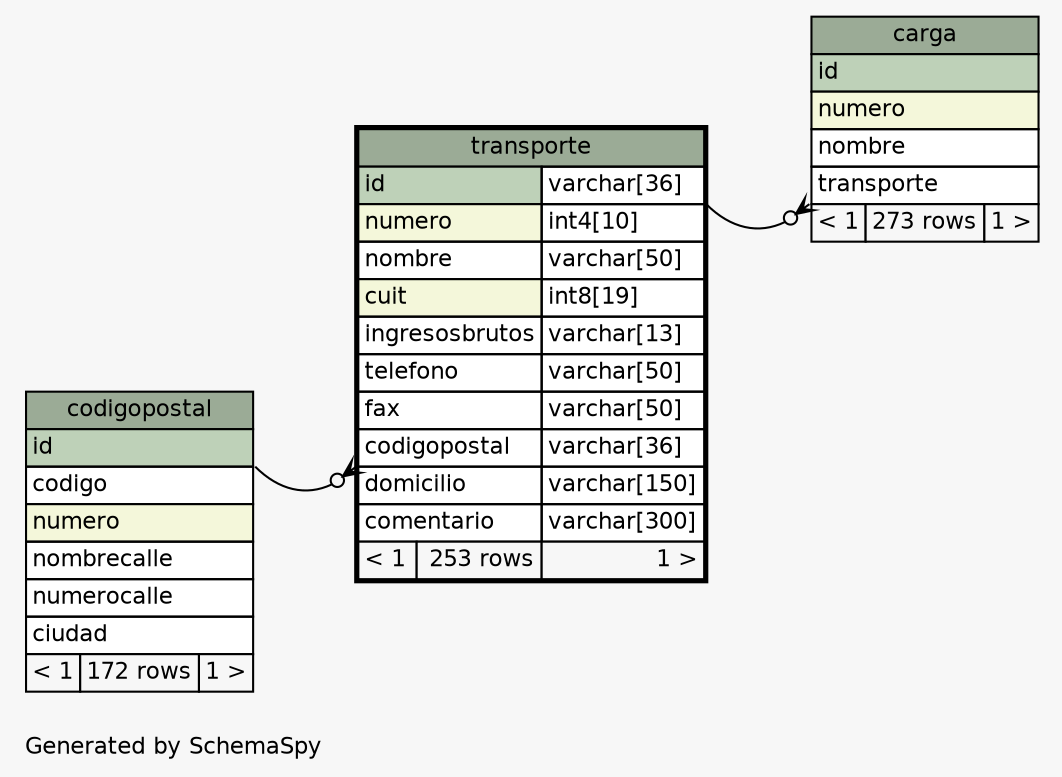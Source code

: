 // dot 2.2.1 on Windows 10 10.0
// SchemaSpy rev 590
digraph "oneDegreeRelationshipsDiagram" {
  graph [
    rankdir="RL"
    bgcolor="#f7f7f7"
    label="\nGenerated by SchemaSpy"
    labeljust="l"
    nodesep="0.18"
    ranksep="0.46"
    fontname="Helvetica"
    fontsize="11"
  ];
  node [
    fontname="Helvetica"
    fontsize="11"
    shape="plaintext"
  ];
  edge [
    arrowsize="0.8"
  ];
  "carga":"transporte":sw -> "transporte":"id.type":se [arrowhead=none dir=back arrowtail=crowodot];
  "transporte":"codigopostal":sw -> "codigopostal":"id":se [arrowhead=none dir=back arrowtail=crowodot];
  "carga" [
    label=<
    <TABLE BORDER="0" CELLBORDER="1" CELLSPACING="0" BGCOLOR="#ffffff">
      <TR><TD COLSPAN="3" BGCOLOR="#9bab96" ALIGN="CENTER">carga</TD></TR>
      <TR><TD PORT="id" COLSPAN="3" BGCOLOR="#bed1b8" ALIGN="LEFT">id</TD></TR>
      <TR><TD PORT="numero" COLSPAN="3" BGCOLOR="#f4f7da" ALIGN="LEFT">numero</TD></TR>
      <TR><TD PORT="nombre" COLSPAN="3" ALIGN="LEFT">nombre</TD></TR>
      <TR><TD PORT="transporte" COLSPAN="3" ALIGN="LEFT">transporte</TD></TR>
      <TR><TD ALIGN="LEFT" BGCOLOR="#f7f7f7">&lt; 1</TD><TD ALIGN="RIGHT" BGCOLOR="#f7f7f7">273 rows</TD><TD ALIGN="RIGHT" BGCOLOR="#f7f7f7">1 &gt;</TD></TR>
    </TABLE>>
    URL="carga.html"
    tooltip="carga"
  ];
  "codigopostal" [
    label=<
    <TABLE BORDER="0" CELLBORDER="1" CELLSPACING="0" BGCOLOR="#ffffff">
      <TR><TD COLSPAN="3" BGCOLOR="#9bab96" ALIGN="CENTER">codigopostal</TD></TR>
      <TR><TD PORT="id" COLSPAN="3" BGCOLOR="#bed1b8" ALIGN="LEFT">id</TD></TR>
      <TR><TD PORT="codigo" COLSPAN="3" ALIGN="LEFT">codigo</TD></TR>
      <TR><TD PORT="numero" COLSPAN="3" BGCOLOR="#f4f7da" ALIGN="LEFT">numero</TD></TR>
      <TR><TD PORT="nombrecalle" COLSPAN="3" ALIGN="LEFT">nombrecalle</TD></TR>
      <TR><TD PORT="numerocalle" COLSPAN="3" ALIGN="LEFT">numerocalle</TD></TR>
      <TR><TD PORT="ciudad" COLSPAN="3" ALIGN="LEFT">ciudad</TD></TR>
      <TR><TD ALIGN="LEFT" BGCOLOR="#f7f7f7">&lt; 1</TD><TD ALIGN="RIGHT" BGCOLOR="#f7f7f7">172 rows</TD><TD ALIGN="RIGHT" BGCOLOR="#f7f7f7">1 &gt;</TD></TR>
    </TABLE>>
    URL="codigopostal.html"
    tooltip="codigopostal"
  ];
  "transporte" [
    label=<
    <TABLE BORDER="2" CELLBORDER="1" CELLSPACING="0" BGCOLOR="#ffffff">
      <TR><TD COLSPAN="3" BGCOLOR="#9bab96" ALIGN="CENTER">transporte</TD></TR>
      <TR><TD PORT="id" COLSPAN="2" BGCOLOR="#bed1b8" ALIGN="LEFT">id</TD><TD PORT="id.type" ALIGN="LEFT">varchar[36]</TD></TR>
      <TR><TD PORT="numero" COLSPAN="2" BGCOLOR="#f4f7da" ALIGN="LEFT">numero</TD><TD PORT="numero.type" ALIGN="LEFT">int4[10]</TD></TR>
      <TR><TD PORT="nombre" COLSPAN="2" ALIGN="LEFT">nombre</TD><TD PORT="nombre.type" ALIGN="LEFT">varchar[50]</TD></TR>
      <TR><TD PORT="cuit" COLSPAN="2" BGCOLOR="#f4f7da" ALIGN="LEFT">cuit</TD><TD PORT="cuit.type" ALIGN="LEFT">int8[19]</TD></TR>
      <TR><TD PORT="ingresosbrutos" COLSPAN="2" ALIGN="LEFT">ingresosbrutos</TD><TD PORT="ingresosbrutos.type" ALIGN="LEFT">varchar[13]</TD></TR>
      <TR><TD PORT="telefono" COLSPAN="2" ALIGN="LEFT">telefono</TD><TD PORT="telefono.type" ALIGN="LEFT">varchar[50]</TD></TR>
      <TR><TD PORT="fax" COLSPAN="2" ALIGN="LEFT">fax</TD><TD PORT="fax.type" ALIGN="LEFT">varchar[50]</TD></TR>
      <TR><TD PORT="codigopostal" COLSPAN="2" ALIGN="LEFT">codigopostal</TD><TD PORT="codigopostal.type" ALIGN="LEFT">varchar[36]</TD></TR>
      <TR><TD PORT="domicilio" COLSPAN="2" ALIGN="LEFT">domicilio</TD><TD PORT="domicilio.type" ALIGN="LEFT">varchar[150]</TD></TR>
      <TR><TD PORT="comentario" COLSPAN="2" ALIGN="LEFT">comentario</TD><TD PORT="comentario.type" ALIGN="LEFT">varchar[300]</TD></TR>
      <TR><TD ALIGN="LEFT" BGCOLOR="#f7f7f7">&lt; 1</TD><TD ALIGN="RIGHT" BGCOLOR="#f7f7f7">253 rows</TD><TD ALIGN="RIGHT" BGCOLOR="#f7f7f7">1 &gt;</TD></TR>
    </TABLE>>
    URL="transporte.html"
    tooltip="transporte"
  ];
}
